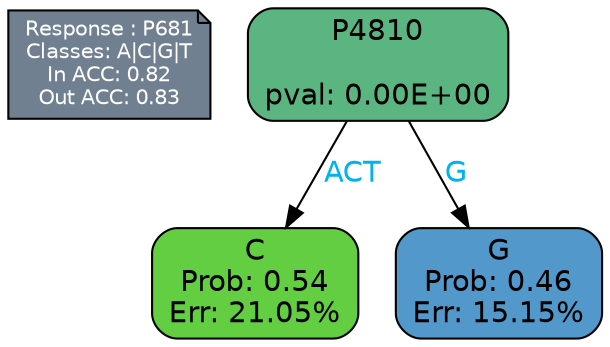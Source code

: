 digraph Tree {
node [shape=box, style="filled, rounded", color="black", fontname=helvetica] ;
graph [ranksep=equally, splines=polylines, bgcolor=transparent, dpi=600] ;
edge [fontname=helvetica] ;
LEGEND [label="Response : P681
Classes: A|C|G|T
In ACC: 0.82
Out ACC: 0.83
",shape=note,align=left,style=filled,fillcolor="slategray",fontcolor="white",fontsize=10];1 [label="P4810

pval: 0.00E+00", fillcolor="#5bb581"] ;
2 [label="C
Prob: 0.54
Err: 21.05%", fillcolor="#63ce42"] ;
3 [label="G
Prob: 0.46
Err: 15.15%", fillcolor="#5398ca"] ;
1 -> 2 [label="ACT",fontcolor=deepskyblue2] ;
1 -> 3 [label="G",fontcolor=deepskyblue2] ;
{rank = same; 2;3;}{rank = same; LEGEND;1;}}